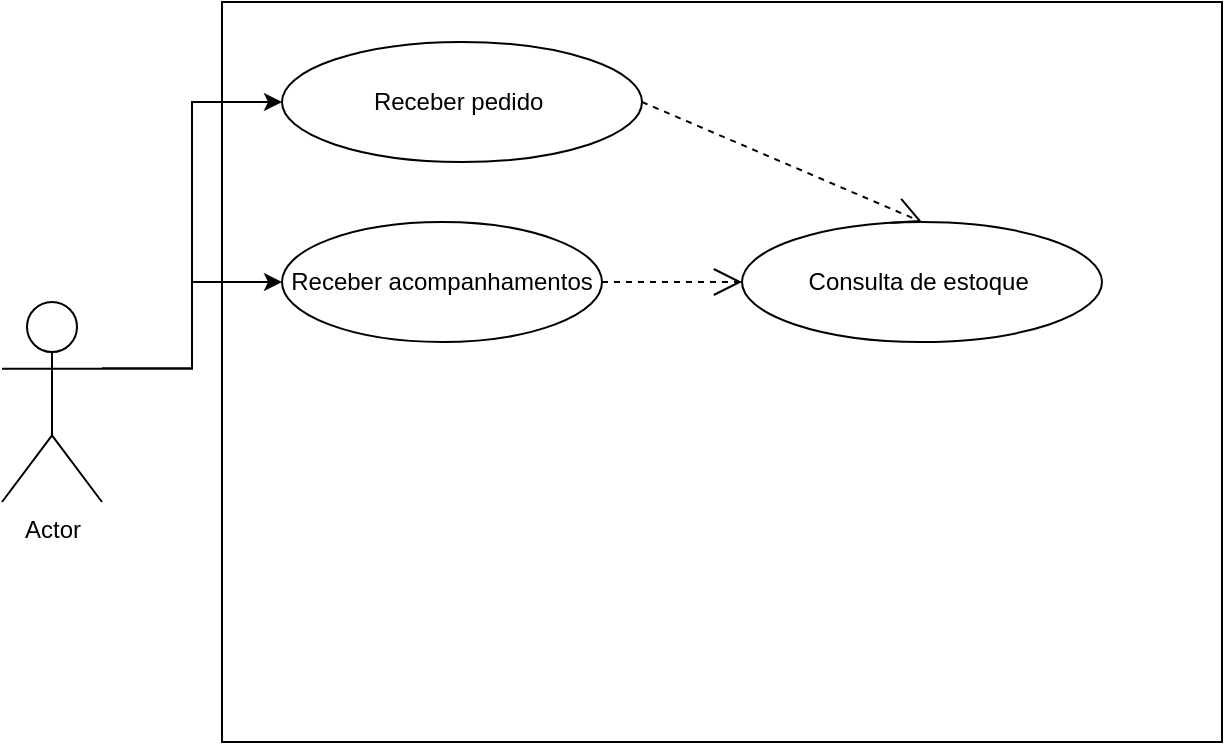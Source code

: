 <mxfile version="21.6.8" type="github">
  <diagram name="Página-1" id="nn5EGg_BwB-sG3G9xNFf">
    <mxGraphModel dx="880" dy="438" grid="1" gridSize="10" guides="1" tooltips="1" connect="1" arrows="1" fold="1" page="1" pageScale="1" pageWidth="827" pageHeight="1169" math="0" shadow="0">
      <root>
        <mxCell id="0" />
        <mxCell id="1" parent="0" />
        <mxCell id="WtXh8gKo7lWlDF3OhKVx-2" value="" style="rounded=0;whiteSpace=wrap;html=1;" vertex="1" parent="1">
          <mxGeometry x="230" y="170" width="500" height="370" as="geometry" />
        </mxCell>
        <mxCell id="WtXh8gKo7lWlDF3OhKVx-7" style="edgeStyle=orthogonalEdgeStyle;rounded=0;orthogonalLoop=1;jettySize=auto;html=1;exitX=1;exitY=0.333;exitDx=0;exitDy=0;exitPerimeter=0;entryX=0;entryY=0.5;entryDx=0;entryDy=0;" edge="1" parent="1" source="WtXh8gKo7lWlDF3OhKVx-3" target="WtXh8gKo7lWlDF3OhKVx-5">
          <mxGeometry relative="1" as="geometry" />
        </mxCell>
        <mxCell id="WtXh8gKo7lWlDF3OhKVx-10" style="edgeStyle=orthogonalEdgeStyle;rounded=0;orthogonalLoop=1;jettySize=auto;html=1;exitX=1;exitY=0.333;exitDx=0;exitDy=0;exitPerimeter=0;" edge="1" parent="1" source="WtXh8gKo7lWlDF3OhKVx-3" target="WtXh8gKo7lWlDF3OhKVx-8">
          <mxGeometry relative="1" as="geometry" />
        </mxCell>
        <mxCell id="WtXh8gKo7lWlDF3OhKVx-3" value="Actor" style="shape=umlActor;verticalLabelPosition=bottom;verticalAlign=top;html=1;outlineConnect=0;" vertex="1" parent="1">
          <mxGeometry x="120" y="320" width="50" height="100" as="geometry" />
        </mxCell>
        <mxCell id="WtXh8gKo7lWlDF3OhKVx-5" value="Receber pedido&amp;nbsp;" style="ellipse;whiteSpace=wrap;html=1;" vertex="1" parent="1">
          <mxGeometry x="260" y="190" width="180" height="60" as="geometry" />
        </mxCell>
        <mxCell id="WtXh8gKo7lWlDF3OhKVx-8" value="Receber acompanhamentos" style="ellipse;whiteSpace=wrap;html=1;" vertex="1" parent="1">
          <mxGeometry x="260" y="280" width="160" height="60" as="geometry" />
        </mxCell>
        <mxCell id="WtXh8gKo7lWlDF3OhKVx-9" value="Consulta de estoque&amp;nbsp;" style="ellipse;whiteSpace=wrap;html=1;" vertex="1" parent="1">
          <mxGeometry x="490" y="280" width="180" height="60" as="geometry" />
        </mxCell>
        <mxCell id="WtXh8gKo7lWlDF3OhKVx-17" value="" style="endArrow=open;endSize=12;dashed=1;html=1;rounded=0;exitX=1;exitY=0.5;exitDx=0;exitDy=0;entryX=0;entryY=0.5;entryDx=0;entryDy=0;" edge="1" parent="1" source="WtXh8gKo7lWlDF3OhKVx-8" target="WtXh8gKo7lWlDF3OhKVx-9">
          <mxGeometry x="-0.008" width="160" relative="1" as="geometry">
            <mxPoint x="390" y="354.5" as="sourcePoint" />
            <mxPoint x="460" y="355" as="targetPoint" />
            <mxPoint as="offset" />
          </mxGeometry>
        </mxCell>
        <mxCell id="WtXh8gKo7lWlDF3OhKVx-18" value="" style="endArrow=open;endSize=12;dashed=1;html=1;rounded=0;exitX=1;exitY=0.5;exitDx=0;exitDy=0;entryX=0.5;entryY=0;entryDx=0;entryDy=0;" edge="1" parent="1" source="WtXh8gKo7lWlDF3OhKVx-5" target="WtXh8gKo7lWlDF3OhKVx-9">
          <mxGeometry x="-0.008" width="160" relative="1" as="geometry">
            <mxPoint x="445" y="280" as="sourcePoint" />
            <mxPoint x="515" y="280" as="targetPoint" />
            <mxPoint as="offset" />
          </mxGeometry>
        </mxCell>
      </root>
    </mxGraphModel>
  </diagram>
</mxfile>
